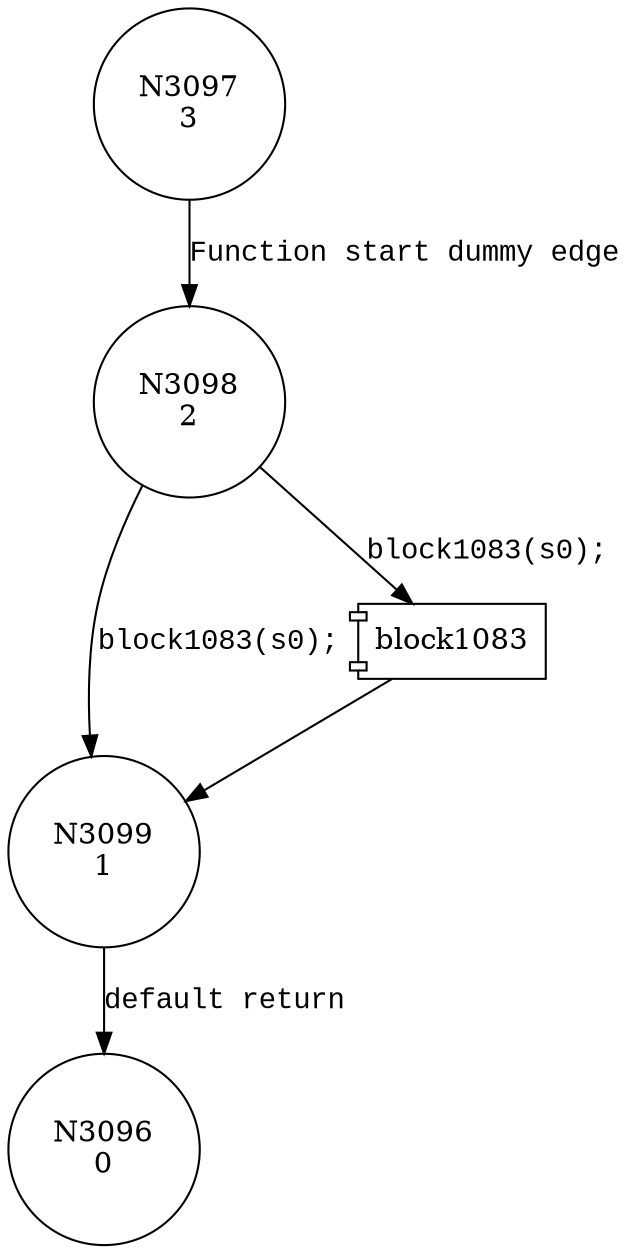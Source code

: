 digraph block3207 {
3097 [shape="circle" label="N3097\n3"]
3098 [shape="circle" label="N3098\n2"]
3099 [shape="circle" label="N3099\n1"]
3096 [shape="circle" label="N3096\n0"]
3097 -> 3098 [label="Function start dummy edge" fontname="Courier New"]
100249 [shape="component" label="block1083"]
3098 -> 100249 [label="block1083(s0);" fontname="Courier New"]
100249 -> 3099 [label="" fontname="Courier New"]
3098 -> 3099 [label="block1083(s0);" fontname="Courier New"]
3099 -> 3096 [label="default return" fontname="Courier New"]
}